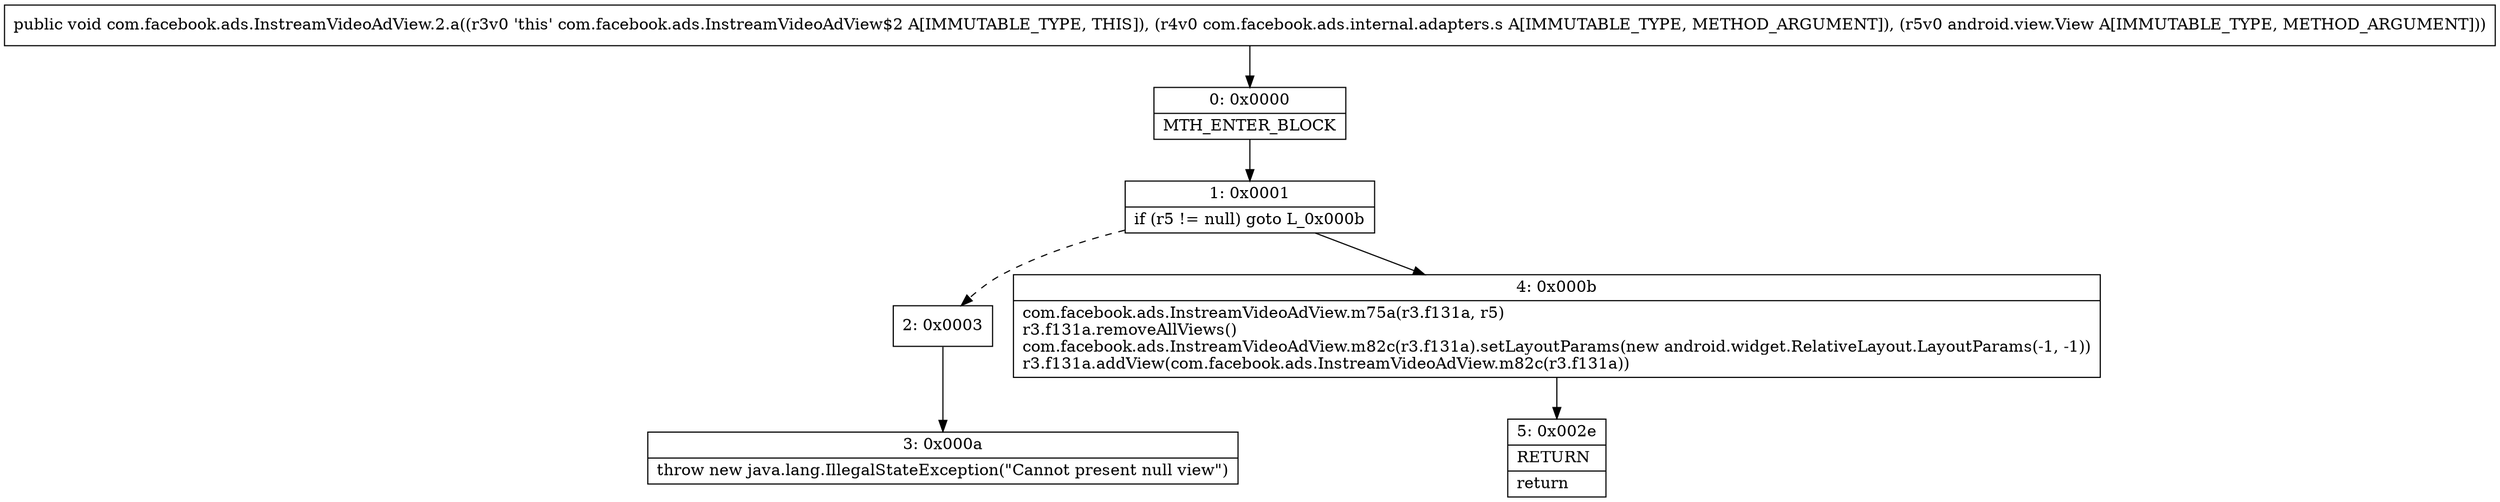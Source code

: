 digraph "CFG forcom.facebook.ads.InstreamVideoAdView.2.a(Lcom\/facebook\/ads\/internal\/adapters\/s;Landroid\/view\/View;)V" {
Node_0 [shape=record,label="{0\:\ 0x0000|MTH_ENTER_BLOCK\l}"];
Node_1 [shape=record,label="{1\:\ 0x0001|if (r5 != null) goto L_0x000b\l}"];
Node_2 [shape=record,label="{2\:\ 0x0003}"];
Node_3 [shape=record,label="{3\:\ 0x000a|throw new java.lang.IllegalStateException(\"Cannot present null view\")\l}"];
Node_4 [shape=record,label="{4\:\ 0x000b|com.facebook.ads.InstreamVideoAdView.m75a(r3.f131a, r5)\lr3.f131a.removeAllViews()\lcom.facebook.ads.InstreamVideoAdView.m82c(r3.f131a).setLayoutParams(new android.widget.RelativeLayout.LayoutParams(\-1, \-1))\lr3.f131a.addView(com.facebook.ads.InstreamVideoAdView.m82c(r3.f131a))\l}"];
Node_5 [shape=record,label="{5\:\ 0x002e|RETURN\l|return\l}"];
MethodNode[shape=record,label="{public void com.facebook.ads.InstreamVideoAdView.2.a((r3v0 'this' com.facebook.ads.InstreamVideoAdView$2 A[IMMUTABLE_TYPE, THIS]), (r4v0 com.facebook.ads.internal.adapters.s A[IMMUTABLE_TYPE, METHOD_ARGUMENT]), (r5v0 android.view.View A[IMMUTABLE_TYPE, METHOD_ARGUMENT])) }"];
MethodNode -> Node_0;
Node_0 -> Node_1;
Node_1 -> Node_2[style=dashed];
Node_1 -> Node_4;
Node_2 -> Node_3;
Node_4 -> Node_5;
}

